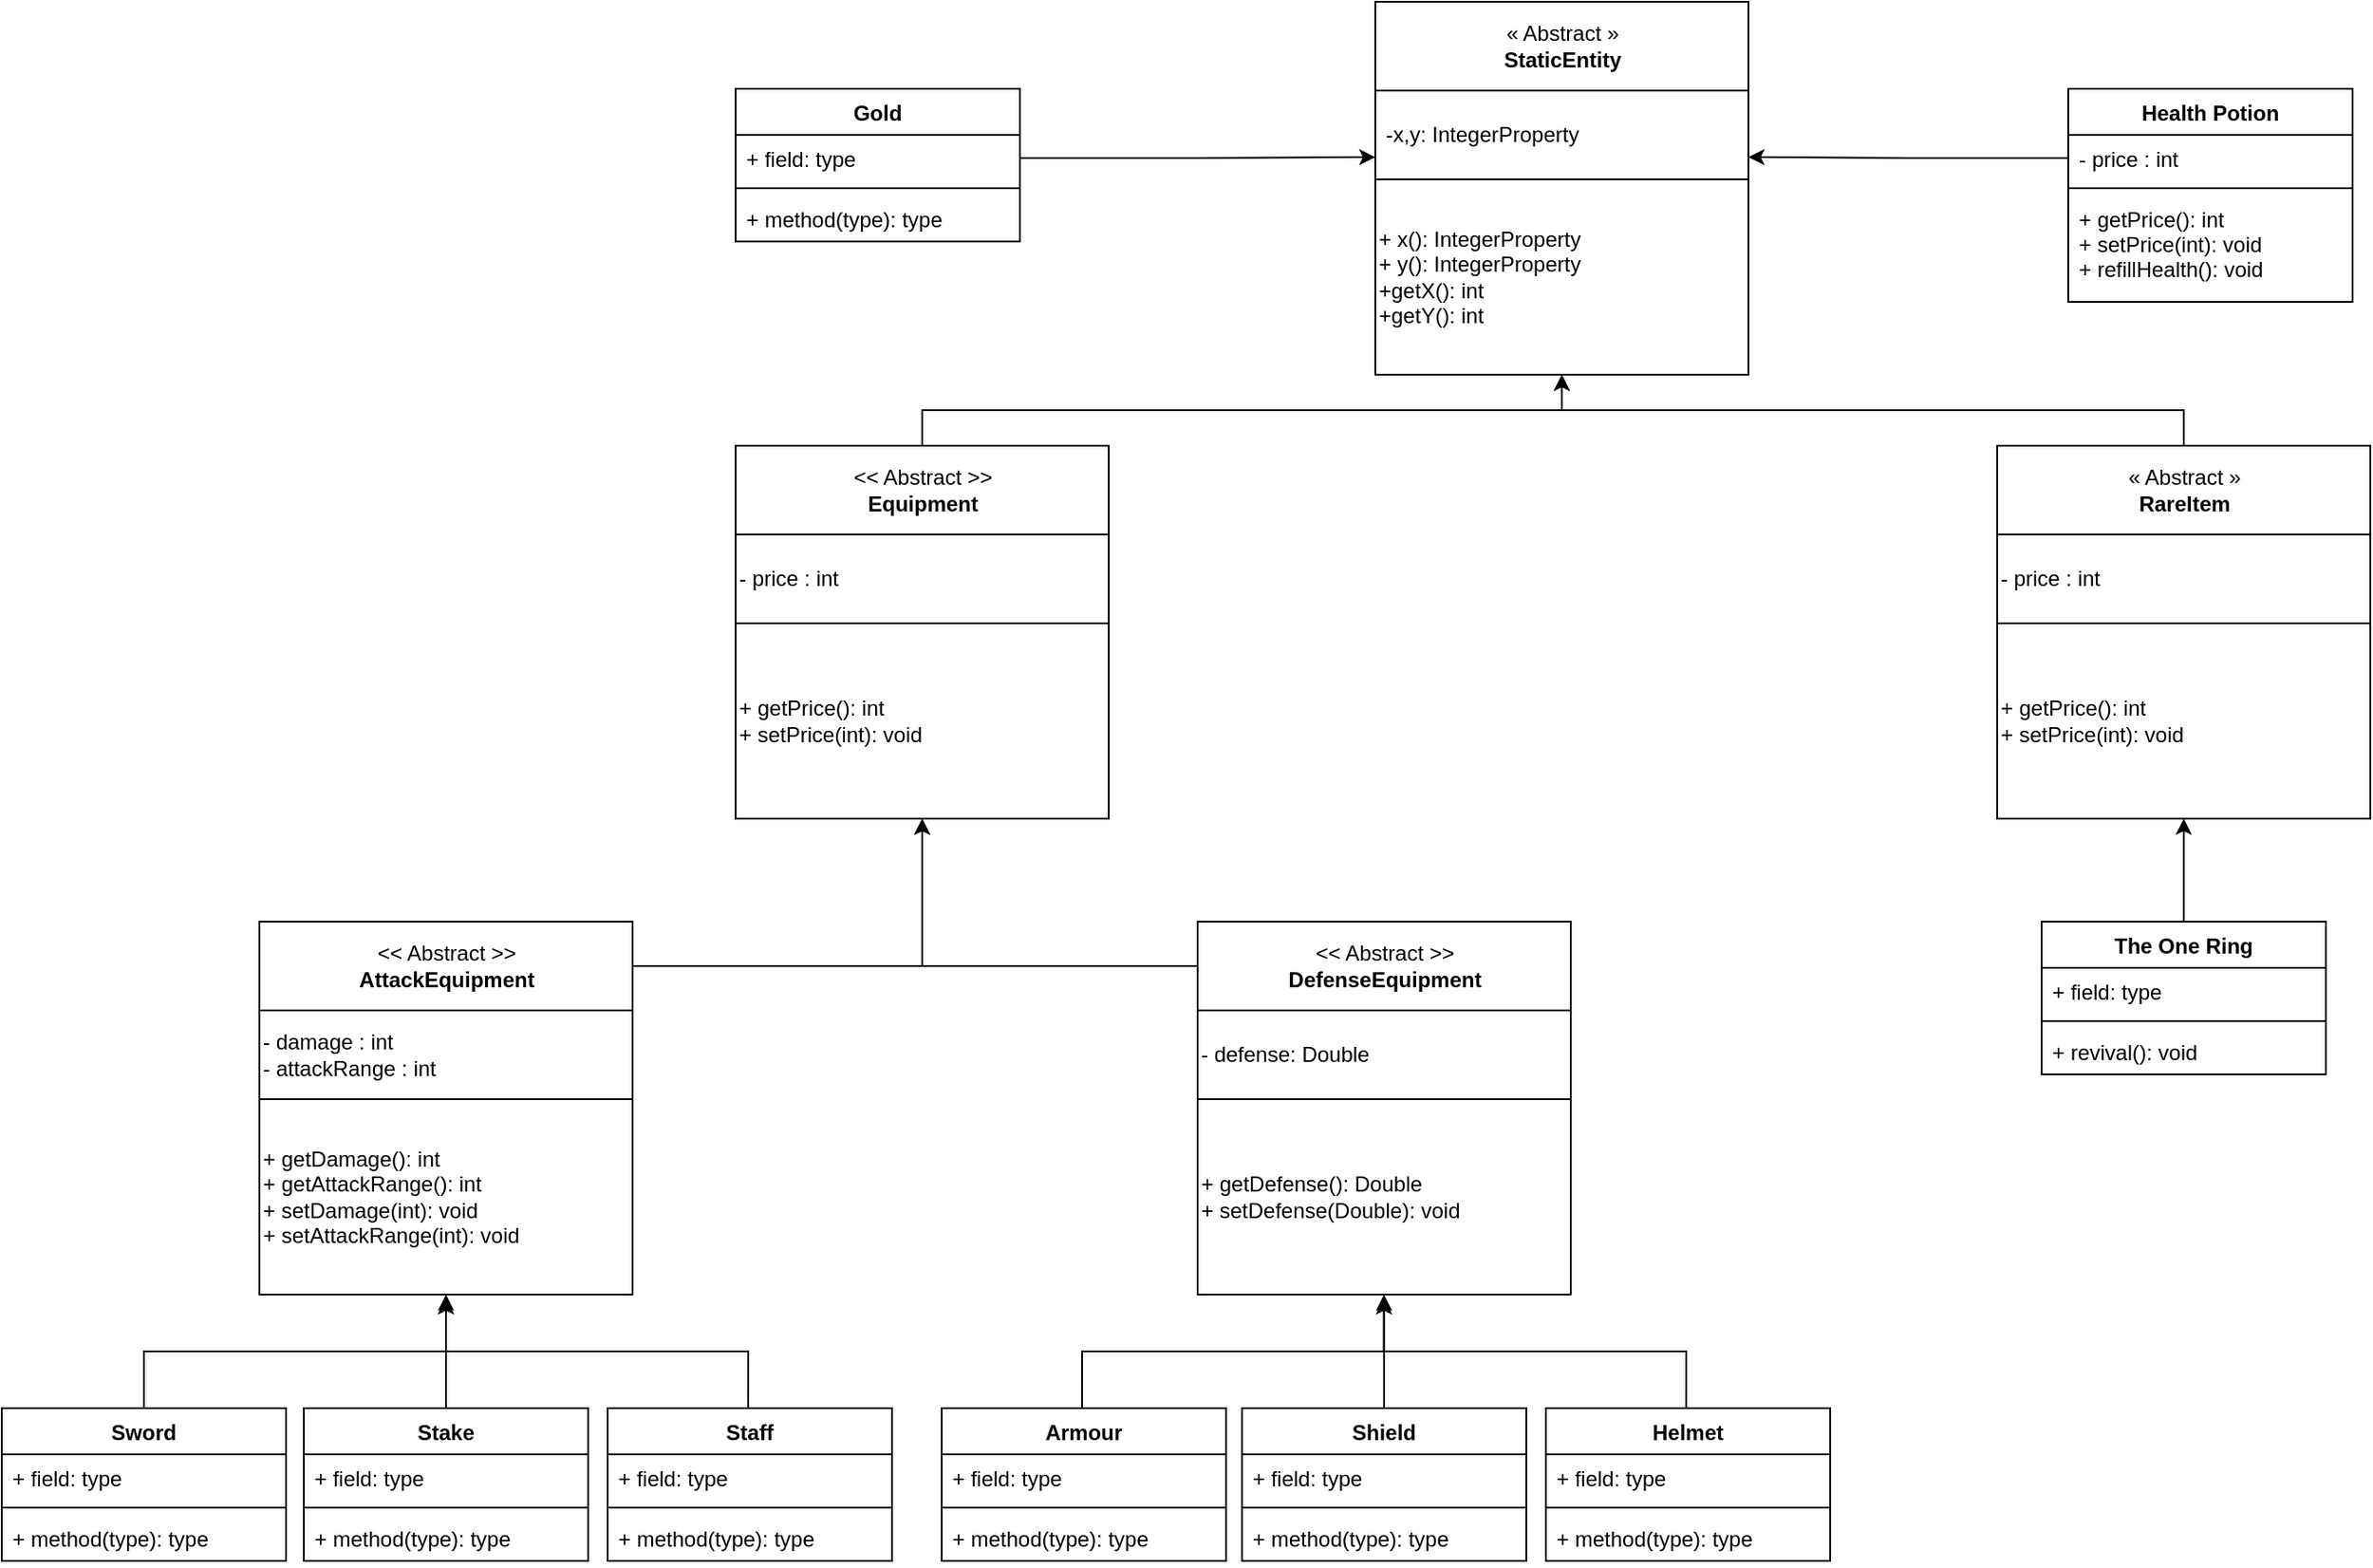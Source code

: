 <mxfile version="14.8.4" type="device"><diagram name="Page-1" id="c4acf3e9-155e-7222-9cf6-157b1a14988f"><mxGraphModel dx="2617" dy="1809" grid="1" gridSize="10" guides="1" tooltips="1" connect="1" arrows="1" fold="1" page="1" pageScale="1" pageWidth="850" pageHeight="1100" background="none" math="0" shadow="0"><root><mxCell id="0"/><mxCell id="1" parent="0"/><mxCell id="AQJXb_UL_zwN-5Pr5uHg-2" value="« Abstract »&lt;br&gt;&lt;b&gt;StaticEntity&lt;/b&gt;" style="html=1;movable=1;resizable=1;rotatable=1;deletable=1;editable=1;connectable=1;" parent="1" vertex="1"><mxGeometry x="630" y="-1040" width="210" height="50" as="geometry"/></mxCell><mxCell id="AQJXb_UL_zwN-5Pr5uHg-22" value="Armour" style="swimlane;fontStyle=1;align=center;verticalAlign=top;childLayout=stackLayout;horizontal=1;startSize=26;horizontalStack=0;resizeParent=1;resizeParentMax=0;resizeLast=0;collapsible=1;marginBottom=0;" parent="1" vertex="1"><mxGeometry x="386" y="-248" width="160" height="86" as="geometry"/></mxCell><mxCell id="AQJXb_UL_zwN-5Pr5uHg-23" value="+ field: type" style="text;strokeColor=none;fillColor=none;align=left;verticalAlign=top;spacingLeft=4;spacingRight=4;overflow=hidden;rotatable=0;points=[[0,0.5],[1,0.5]];portConstraint=eastwest;" parent="AQJXb_UL_zwN-5Pr5uHg-22" vertex="1"><mxGeometry y="26" width="160" height="26" as="geometry"/></mxCell><mxCell id="AQJXb_UL_zwN-5Pr5uHg-24" value="" style="line;strokeWidth=1;fillColor=none;align=left;verticalAlign=middle;spacingTop=-1;spacingLeft=3;spacingRight=3;rotatable=0;labelPosition=right;points=[];portConstraint=eastwest;" parent="AQJXb_UL_zwN-5Pr5uHg-22" vertex="1"><mxGeometry y="52" width="160" height="8" as="geometry"/></mxCell><mxCell id="AQJXb_UL_zwN-5Pr5uHg-25" value="+ method(type): type" style="text;strokeColor=none;fillColor=none;align=left;verticalAlign=top;spacingLeft=4;spacingRight=4;overflow=hidden;rotatable=0;points=[[0,0.5],[1,0.5]];portConstraint=eastwest;" parent="AQJXb_UL_zwN-5Pr5uHg-22" vertex="1"><mxGeometry y="60" width="160" height="26" as="geometry"/></mxCell><mxCell id="AQJXb_UL_zwN-5Pr5uHg-30" value="Helmet" style="swimlane;fontStyle=1;align=center;verticalAlign=top;childLayout=stackLayout;horizontal=1;startSize=26;horizontalStack=0;resizeParent=1;resizeParentMax=0;resizeLast=0;collapsible=1;marginBottom=0;" parent="1" vertex="1"><mxGeometry x="726" y="-248" width="160" height="86" as="geometry"/></mxCell><mxCell id="AQJXb_UL_zwN-5Pr5uHg-31" value="+ field: type" style="text;strokeColor=none;fillColor=none;align=left;verticalAlign=top;spacingLeft=4;spacingRight=4;overflow=hidden;rotatable=0;points=[[0,0.5],[1,0.5]];portConstraint=eastwest;" parent="AQJXb_UL_zwN-5Pr5uHg-30" vertex="1"><mxGeometry y="26" width="160" height="26" as="geometry"/></mxCell><mxCell id="AQJXb_UL_zwN-5Pr5uHg-32" value="" style="line;strokeWidth=1;fillColor=none;align=left;verticalAlign=middle;spacingTop=-1;spacingLeft=3;spacingRight=3;rotatable=0;labelPosition=right;points=[];portConstraint=eastwest;" parent="AQJXb_UL_zwN-5Pr5uHg-30" vertex="1"><mxGeometry y="52" width="160" height="8" as="geometry"/></mxCell><mxCell id="AQJXb_UL_zwN-5Pr5uHg-33" value="+ method(type): type" style="text;strokeColor=none;fillColor=none;align=left;verticalAlign=top;spacingLeft=4;spacingRight=4;overflow=hidden;rotatable=0;points=[[0,0.5],[1,0.5]];portConstraint=eastwest;" parent="AQJXb_UL_zwN-5Pr5uHg-30" vertex="1"><mxGeometry y="60" width="160" height="26" as="geometry"/></mxCell><mxCell id="yLn_9MlNCul11C_GweQB-36" value="" style="edgeStyle=orthogonalEdgeStyle;rounded=0;orthogonalLoop=1;jettySize=auto;html=1;" edge="1" parent="1" source="AQJXb_UL_zwN-5Pr5uHg-42" target="yLn_9MlNCul11C_GweQB-15"><mxGeometry relative="1" as="geometry"/></mxCell><mxCell id="AQJXb_UL_zwN-5Pr5uHg-42" value="Stake" style="swimlane;fontStyle=1;align=center;verticalAlign=top;childLayout=stackLayout;horizontal=1;startSize=26;horizontalStack=0;resizeParent=1;resizeParentMax=0;resizeLast=0;collapsible=1;marginBottom=0;" parent="1" vertex="1"><mxGeometry x="27" y="-248" width="160" height="86" as="geometry"/></mxCell><mxCell id="AQJXb_UL_zwN-5Pr5uHg-43" value="+ field: type" style="text;strokeColor=none;fillColor=none;align=left;verticalAlign=top;spacingLeft=4;spacingRight=4;overflow=hidden;rotatable=0;points=[[0,0.5],[1,0.5]];portConstraint=eastwest;" parent="AQJXb_UL_zwN-5Pr5uHg-42" vertex="1"><mxGeometry y="26" width="160" height="26" as="geometry"/></mxCell><mxCell id="AQJXb_UL_zwN-5Pr5uHg-44" value="" style="line;strokeWidth=1;fillColor=none;align=left;verticalAlign=middle;spacingTop=-1;spacingLeft=3;spacingRight=3;rotatable=0;labelPosition=right;points=[];portConstraint=eastwest;" parent="AQJXb_UL_zwN-5Pr5uHg-42" vertex="1"><mxGeometry y="52" width="160" height="8" as="geometry"/></mxCell><mxCell id="AQJXb_UL_zwN-5Pr5uHg-45" value="+ method(type): type" style="text;strokeColor=none;fillColor=none;align=left;verticalAlign=top;spacingLeft=4;spacingRight=4;overflow=hidden;rotatable=0;points=[[0,0.5],[1,0.5]];portConstraint=eastwest;" parent="AQJXb_UL_zwN-5Pr5uHg-42" vertex="1"><mxGeometry y="60" width="160" height="26" as="geometry"/></mxCell><mxCell id="yLn_9MlNCul11C_GweQB-34" value="" style="edgeStyle=orthogonalEdgeStyle;rounded=0;orthogonalLoop=1;jettySize=auto;html=1;" edge="1" parent="1" source="AQJXb_UL_zwN-5Pr5uHg-46"><mxGeometry relative="1" as="geometry"><mxPoint x="107" y="-310" as="targetPoint"/><Array as="points"><mxPoint x="-63" y="-280"/><mxPoint x="107" y="-280"/><mxPoint x="107" y="-310"/></Array></mxGeometry></mxCell><mxCell id="AQJXb_UL_zwN-5Pr5uHg-46" value="Sword" style="swimlane;fontStyle=1;align=center;verticalAlign=top;childLayout=stackLayout;horizontal=1;startSize=26;horizontalStack=0;resizeParent=1;resizeParentMax=0;resizeLast=0;collapsible=1;marginBottom=0;" parent="1" vertex="1"><mxGeometry x="-143" y="-248" width="160" height="86" as="geometry"/></mxCell><mxCell id="AQJXb_UL_zwN-5Pr5uHg-47" value="+ field: type" style="text;strokeColor=none;fillColor=none;align=left;verticalAlign=top;spacingLeft=4;spacingRight=4;overflow=hidden;rotatable=0;points=[[0,0.5],[1,0.5]];portConstraint=eastwest;" parent="AQJXb_UL_zwN-5Pr5uHg-46" vertex="1"><mxGeometry y="26" width="160" height="26" as="geometry"/></mxCell><mxCell id="AQJXb_UL_zwN-5Pr5uHg-48" value="" style="line;strokeWidth=1;fillColor=none;align=left;verticalAlign=middle;spacingTop=-1;spacingLeft=3;spacingRight=3;rotatable=0;labelPosition=right;points=[];portConstraint=eastwest;" parent="AQJXb_UL_zwN-5Pr5uHg-46" vertex="1"><mxGeometry y="52" width="160" height="8" as="geometry"/></mxCell><mxCell id="AQJXb_UL_zwN-5Pr5uHg-49" value="+ method(type): type" style="text;strokeColor=none;fillColor=none;align=left;verticalAlign=top;spacingLeft=4;spacingRight=4;overflow=hidden;rotatable=0;points=[[0,0.5],[1,0.5]];portConstraint=eastwest;" parent="AQJXb_UL_zwN-5Pr5uHg-46" vertex="1"><mxGeometry y="60" width="160" height="26" as="geometry"/></mxCell><mxCell id="yLn_9MlNCul11C_GweQB-37" style="edgeStyle=orthogonalEdgeStyle;rounded=0;orthogonalLoop=1;jettySize=auto;html=1;" edge="1" parent="1"><mxGeometry relative="1" as="geometry"><mxPoint x="107" y="-310.0" as="targetPoint"/><mxPoint x="277.059" y="-248" as="sourcePoint"/><Array as="points"><mxPoint x="277" y="-280"/><mxPoint x="107" y="-280"/></Array></mxGeometry></mxCell><mxCell id="yLn_9MlNCul11C_GweQB-3" value="&lt;p style=&quot;margin: 0px 0px 0px 4px&quot;&gt;-x,y: IntegerProperty&lt;/p&gt;" style="html=1;movable=1;resizable=1;rotatable=1;deletable=1;editable=1;connectable=1;align=left;" vertex="1" parent="1"><mxGeometry x="630" y="-990" width="210" height="50" as="geometry"/></mxCell><object label="+ x(): IntegerProperty&lt;br&gt;+ y(): IntegerProperty&lt;br&gt;+getX(): int&lt;br&gt;+getY(): int" id="yLn_9MlNCul11C_GweQB-4"><mxCell style="html=1;movable=1;resizable=1;rotatable=1;deletable=1;editable=1;connectable=1;align=left;" vertex="1" parent="1"><mxGeometry x="630" y="-940" width="210" height="110" as="geometry"/></mxCell></object><mxCell id="yLn_9MlNCul11C_GweQB-67" style="edgeStyle=orthogonalEdgeStyle;rounded=0;orthogonalLoop=1;jettySize=auto;html=1;exitX=0.5;exitY=0;exitDx=0;exitDy=0;entryX=0.5;entryY=1;entryDx=0;entryDy=0;" edge="1" parent="1" source="yLn_9MlNCul11C_GweQB-10" target="yLn_9MlNCul11C_GweQB-4"><mxGeometry relative="1" as="geometry"/></mxCell><mxCell id="yLn_9MlNCul11C_GweQB-10" value="&amp;lt;&amp;lt; Abstract &amp;gt;&amp;gt;&lt;br&gt;&lt;b&gt;Equipment&lt;/b&gt;" style="html=1;movable=1;resizable=1;rotatable=1;deletable=1;editable=1;connectable=1;" vertex="1" parent="1"><mxGeometry x="270" y="-790" width="210" height="50" as="geometry"/></mxCell><mxCell id="yLn_9MlNCul11C_GweQB-11" value="&lt;span style=&quot;&quot;&gt;- price : int&lt;/span&gt;" style="html=1;movable=1;resizable=1;rotatable=1;deletable=1;editable=1;connectable=1;align=left;" vertex="1" parent="1"><mxGeometry x="270" y="-740" width="210" height="50" as="geometry"/></mxCell><object label="+ getPrice(): int&lt;br&gt;+ setPrice(int): void" id="yLn_9MlNCul11C_GweQB-12"><mxCell style="html=1;movable=1;resizable=1;rotatable=1;deletable=1;editable=1;connectable=1;align=left;" vertex="1" parent="1"><mxGeometry x="270" y="-690" width="210" height="110" as="geometry"/></mxCell></object><mxCell id="yLn_9MlNCul11C_GweQB-49" style="edgeStyle=orthogonalEdgeStyle;rounded=0;orthogonalLoop=1;jettySize=auto;html=1;entryX=0.5;entryY=1;entryDx=0;entryDy=0;" edge="1" parent="1" source="yLn_9MlNCul11C_GweQB-13" target="yLn_9MlNCul11C_GweQB-12"><mxGeometry relative="1" as="geometry"><mxPoint x="370" y="-570.0" as="targetPoint"/></mxGeometry></mxCell><mxCell id="yLn_9MlNCul11C_GweQB-13" value="&amp;lt;&amp;lt; Abstract &amp;gt;&amp;gt;&lt;br&gt;&lt;b&gt;AttackEquipment&lt;/b&gt;" style="html=1;movable=1;resizable=1;rotatable=1;deletable=1;editable=1;connectable=1;" vertex="1" parent="1"><mxGeometry x="2" y="-522" width="210" height="50" as="geometry"/></mxCell><mxCell id="yLn_9MlNCul11C_GweQB-14" value="&lt;span&gt;- damage : int&lt;br&gt;- attackRange : int&lt;br&gt;&lt;/span&gt;" style="html=1;movable=1;resizable=1;rotatable=1;deletable=1;editable=1;connectable=1;align=left;" vertex="1" parent="1"><mxGeometry x="2" y="-472" width="210" height="50" as="geometry"/></mxCell><object label="+ getDamage(): int&lt;br&gt;+ getAttackRange(): int&lt;br&gt;+ setDamage(int): void&lt;br&gt;+ setAttackRange(int): void" id="yLn_9MlNCul11C_GweQB-15"><mxCell style="html=1;movable=1;resizable=1;rotatable=1;deletable=1;editable=1;connectable=1;align=left;" vertex="1" parent="1"><mxGeometry x="2" y="-422" width="210" height="110" as="geometry"/></mxCell></object><mxCell id="yLn_9MlNCul11C_GweQB-50" style="edgeStyle=orthogonalEdgeStyle;rounded=0;orthogonalLoop=1;jettySize=auto;html=1;entryX=0.5;entryY=1;entryDx=0;entryDy=0;" edge="1" parent="1" source="yLn_9MlNCul11C_GweQB-16" target="yLn_9MlNCul11C_GweQB-12"><mxGeometry relative="1" as="geometry"/></mxCell><mxCell id="yLn_9MlNCul11C_GweQB-16" value="&amp;lt;&amp;lt; Abstract &amp;gt;&amp;gt;&lt;br&gt;&lt;b&gt;DefenseEquipment&lt;/b&gt;" style="html=1;movable=1;resizable=1;rotatable=1;deletable=1;editable=1;connectable=1;" vertex="1" parent="1"><mxGeometry x="530" y="-522" width="210" height="50" as="geometry"/></mxCell><mxCell id="yLn_9MlNCul11C_GweQB-17" value="&lt;span&gt;- defense: Double&lt;/span&gt;" style="html=1;movable=1;resizable=1;rotatable=1;deletable=1;editable=1;connectable=1;align=left;" vertex="1" parent="1"><mxGeometry x="530" y="-472" width="210" height="50" as="geometry"/></mxCell><object label="+ getDefense(): Double&lt;br&gt;+ setDefense(Double): void" id="yLn_9MlNCul11C_GweQB-18"><mxCell style="html=1;movable=1;resizable=1;rotatable=1;deletable=1;editable=1;connectable=1;align=left;" vertex="1" parent="1"><mxGeometry x="530" y="-422" width="210" height="110" as="geometry"/></mxCell></object><mxCell id="yLn_9MlNCul11C_GweQB-69" style="edgeStyle=orthogonalEdgeStyle;rounded=0;orthogonalLoop=1;jettySize=auto;html=1;exitX=0.5;exitY=0;exitDx=0;exitDy=0;entryX=0.5;entryY=1;entryDx=0;entryDy=0;" edge="1" parent="1" source="yLn_9MlNCul11C_GweQB-27" target="yLn_9MlNCul11C_GweQB-4"><mxGeometry relative="1" as="geometry"/></mxCell><mxCell id="yLn_9MlNCul11C_GweQB-27" value="« Abstract »&lt;br&gt;&lt;b&gt;RareItem&lt;/b&gt;" style="html=1;movable=1;resizable=1;rotatable=1;deletable=1;editable=1;connectable=1;" vertex="1" parent="1"><mxGeometry x="980" y="-790" width="210" height="50" as="geometry"/></mxCell><mxCell id="yLn_9MlNCul11C_GweQB-28" value="- price : int" style="html=1;movable=1;resizable=1;rotatable=1;deletable=1;editable=1;connectable=1;align=left;" vertex="1" parent="1"><mxGeometry x="980" y="-740" width="210" height="50" as="geometry"/></mxCell><object label="+ getPrice(): int&lt;br&gt;+ setPrice(int): void" id="yLn_9MlNCul11C_GweQB-29"><mxCell style="html=1;movable=1;resizable=1;rotatable=1;deletable=1;editable=1;connectable=1;align=left;" vertex="1" parent="1"><mxGeometry x="980" y="-690" width="210" height="110" as="geometry"/></mxCell></object><mxCell id="yLn_9MlNCul11C_GweQB-38" value="" style="edgeStyle=orthogonalEdgeStyle;rounded=0;orthogonalLoop=1;jettySize=auto;html=1;" edge="1" parent="1"><mxGeometry relative="1" as="geometry"><mxPoint x="634.91" y="-248" as="sourcePoint"/><mxPoint x="634.91" y="-312" as="targetPoint"/></mxGeometry></mxCell><mxCell id="yLn_9MlNCul11C_GweQB-39" value="" style="edgeStyle=orthogonalEdgeStyle;rounded=0;orthogonalLoop=1;jettySize=auto;html=1;" edge="1" parent="1"><mxGeometry relative="1" as="geometry"><mxPoint x="464.969" y="-248" as="sourcePoint"/><mxPoint x="634.91" y="-310.0" as="targetPoint"/><Array as="points"><mxPoint x="464.91" y="-280"/><mxPoint x="634.91" y="-280"/><mxPoint x="634.91" y="-310"/></Array></mxGeometry></mxCell><mxCell id="yLn_9MlNCul11C_GweQB-40" style="edgeStyle=orthogonalEdgeStyle;rounded=0;orthogonalLoop=1;jettySize=auto;html=1;" edge="1" parent="1"><mxGeometry relative="1" as="geometry"><mxPoint x="634.91" y="-310.0" as="targetPoint"/><mxPoint x="804.969" y="-248" as="sourcePoint"/><Array as="points"><mxPoint x="804.91" y="-280"/><mxPoint x="634.91" y="-280"/></Array></mxGeometry></mxCell><mxCell id="yLn_9MlNCul11C_GweQB-41" value="Shield" style="swimlane;fontStyle=1;align=center;verticalAlign=top;childLayout=stackLayout;horizontal=1;startSize=26;horizontalStack=0;resizeParent=1;resizeParentMax=0;resizeLast=0;collapsible=1;marginBottom=0;" vertex="1" parent="1"><mxGeometry x="555" y="-248" width="160" height="86" as="geometry"/></mxCell><mxCell id="yLn_9MlNCul11C_GweQB-42" value="+ field: type" style="text;strokeColor=none;fillColor=none;align=left;verticalAlign=top;spacingLeft=4;spacingRight=4;overflow=hidden;rotatable=0;points=[[0,0.5],[1,0.5]];portConstraint=eastwest;" vertex="1" parent="yLn_9MlNCul11C_GweQB-41"><mxGeometry y="26" width="160" height="26" as="geometry"/></mxCell><mxCell id="yLn_9MlNCul11C_GweQB-43" value="" style="line;strokeWidth=1;fillColor=none;align=left;verticalAlign=middle;spacingTop=-1;spacingLeft=3;spacingRight=3;rotatable=0;labelPosition=right;points=[];portConstraint=eastwest;" vertex="1" parent="yLn_9MlNCul11C_GweQB-41"><mxGeometry y="52" width="160" height="8" as="geometry"/></mxCell><mxCell id="yLn_9MlNCul11C_GweQB-44" value="+ method(type): type" style="text;strokeColor=none;fillColor=none;align=left;verticalAlign=top;spacingLeft=4;spacingRight=4;overflow=hidden;rotatable=0;points=[[0,0.5],[1,0.5]];portConstraint=eastwest;" vertex="1" parent="yLn_9MlNCul11C_GweQB-41"><mxGeometry y="60" width="160" height="26" as="geometry"/></mxCell><mxCell id="yLn_9MlNCul11C_GweQB-45" value="Staff" style="swimlane;fontStyle=1;align=center;verticalAlign=top;childLayout=stackLayout;horizontal=1;startSize=26;horizontalStack=0;resizeParent=1;resizeParentMax=0;resizeLast=0;collapsible=1;marginBottom=0;" vertex="1" parent="1"><mxGeometry x="198" y="-248" width="160" height="86" as="geometry"/></mxCell><mxCell id="yLn_9MlNCul11C_GweQB-46" value="+ field: type" style="text;strokeColor=none;fillColor=none;align=left;verticalAlign=top;spacingLeft=4;spacingRight=4;overflow=hidden;rotatable=0;points=[[0,0.5],[1,0.5]];portConstraint=eastwest;" vertex="1" parent="yLn_9MlNCul11C_GweQB-45"><mxGeometry y="26" width="160" height="26" as="geometry"/></mxCell><mxCell id="yLn_9MlNCul11C_GweQB-47" value="" style="line;strokeWidth=1;fillColor=none;align=left;verticalAlign=middle;spacingTop=-1;spacingLeft=3;spacingRight=3;rotatable=0;labelPosition=right;points=[];portConstraint=eastwest;" vertex="1" parent="yLn_9MlNCul11C_GweQB-45"><mxGeometry y="52" width="160" height="8" as="geometry"/></mxCell><mxCell id="yLn_9MlNCul11C_GweQB-48" value="+ method(type): type" style="text;strokeColor=none;fillColor=none;align=left;verticalAlign=top;spacingLeft=4;spacingRight=4;overflow=hidden;rotatable=0;points=[[0,0.5],[1,0.5]];portConstraint=eastwest;" vertex="1" parent="yLn_9MlNCul11C_GweQB-45"><mxGeometry y="60" width="160" height="26" as="geometry"/></mxCell><mxCell id="yLn_9MlNCul11C_GweQB-58" style="edgeStyle=orthogonalEdgeStyle;rounded=0;orthogonalLoop=1;jettySize=auto;html=1;entryX=0.5;entryY=1;entryDx=0;entryDy=0;" edge="1" parent="1" source="yLn_9MlNCul11C_GweQB-54" target="yLn_9MlNCul11C_GweQB-29"><mxGeometry relative="1" as="geometry"/></mxCell><mxCell id="yLn_9MlNCul11C_GweQB-54" value="The One Ring" style="swimlane;fontStyle=1;align=center;verticalAlign=top;childLayout=stackLayout;horizontal=1;startSize=26;horizontalStack=0;resizeParent=1;resizeParentMax=0;resizeLast=0;collapsible=1;marginBottom=0;" vertex="1" parent="1"><mxGeometry x="1005" y="-522" width="160" height="86" as="geometry"/></mxCell><mxCell id="yLn_9MlNCul11C_GweQB-55" value="+ field: type" style="text;strokeColor=none;fillColor=none;align=left;verticalAlign=top;spacingLeft=4;spacingRight=4;overflow=hidden;rotatable=0;points=[[0,0.5],[1,0.5]];portConstraint=eastwest;" vertex="1" parent="yLn_9MlNCul11C_GweQB-54"><mxGeometry y="26" width="160" height="26" as="geometry"/></mxCell><mxCell id="yLn_9MlNCul11C_GweQB-56" value="" style="line;strokeWidth=1;fillColor=none;align=left;verticalAlign=middle;spacingTop=-1;spacingLeft=3;spacingRight=3;rotatable=0;labelPosition=right;points=[];portConstraint=eastwest;" vertex="1" parent="yLn_9MlNCul11C_GweQB-54"><mxGeometry y="52" width="160" height="8" as="geometry"/></mxCell><mxCell id="yLn_9MlNCul11C_GweQB-57" value="+ revival(): void" style="text;strokeColor=none;fillColor=none;align=left;verticalAlign=top;spacingLeft=4;spacingRight=4;overflow=hidden;rotatable=0;points=[[0,0.5],[1,0.5]];portConstraint=eastwest;" vertex="1" parent="yLn_9MlNCul11C_GweQB-54"><mxGeometry y="60" width="160" height="26" as="geometry"/></mxCell><mxCell id="yLn_9MlNCul11C_GweQB-63" value="Gold" style="swimlane;fontStyle=1;align=center;verticalAlign=top;childLayout=stackLayout;horizontal=1;startSize=26;horizontalStack=0;resizeParent=1;resizeParentMax=0;resizeLast=0;collapsible=1;marginBottom=0;" vertex="1" parent="1"><mxGeometry x="270" y="-991" width="160" height="86" as="geometry"/></mxCell><mxCell id="yLn_9MlNCul11C_GweQB-64" value="+ field: type" style="text;strokeColor=none;fillColor=none;align=left;verticalAlign=top;spacingLeft=4;spacingRight=4;overflow=hidden;rotatable=0;points=[[0,0.5],[1,0.5]];portConstraint=eastwest;" vertex="1" parent="yLn_9MlNCul11C_GweQB-63"><mxGeometry y="26" width="160" height="26" as="geometry"/></mxCell><mxCell id="yLn_9MlNCul11C_GweQB-65" value="" style="line;strokeWidth=1;fillColor=none;align=left;verticalAlign=middle;spacingTop=-1;spacingLeft=3;spacingRight=3;rotatable=0;labelPosition=right;points=[];portConstraint=eastwest;" vertex="1" parent="yLn_9MlNCul11C_GweQB-63"><mxGeometry y="52" width="160" height="8" as="geometry"/></mxCell><mxCell id="yLn_9MlNCul11C_GweQB-66" value="+ method(type): type" style="text;strokeColor=none;fillColor=none;align=left;verticalAlign=top;spacingLeft=4;spacingRight=4;overflow=hidden;rotatable=0;points=[[0,0.5],[1,0.5]];portConstraint=eastwest;" vertex="1" parent="yLn_9MlNCul11C_GweQB-63"><mxGeometry y="60" width="160" height="26" as="geometry"/></mxCell><mxCell id="yLn_9MlNCul11C_GweQB-70" value="Health Potion" style="swimlane;fontStyle=1;align=center;verticalAlign=top;childLayout=stackLayout;horizontal=1;startSize=26;horizontalStack=0;resizeParent=1;resizeParentMax=0;resizeLast=0;collapsible=1;marginBottom=0;" vertex="1" parent="1"><mxGeometry x="1020" y="-991" width="160" height="120" as="geometry"/></mxCell><mxCell id="yLn_9MlNCul11C_GweQB-71" value="- price : int" style="text;strokeColor=none;fillColor=none;align=left;verticalAlign=top;spacingLeft=4;spacingRight=4;overflow=hidden;rotatable=0;points=[[0,0.5],[1,0.5]];portConstraint=eastwest;" vertex="1" parent="yLn_9MlNCul11C_GweQB-70"><mxGeometry y="26" width="160" height="26" as="geometry"/></mxCell><mxCell id="yLn_9MlNCul11C_GweQB-72" value="" style="line;strokeWidth=1;fillColor=none;align=left;verticalAlign=middle;spacingTop=-1;spacingLeft=3;spacingRight=3;rotatable=0;labelPosition=right;points=[];portConstraint=eastwest;" vertex="1" parent="yLn_9MlNCul11C_GweQB-70"><mxGeometry y="52" width="160" height="8" as="geometry"/></mxCell><mxCell id="yLn_9MlNCul11C_GweQB-73" value="+ getPrice(): int&#10;+ setPrice(int): void&#10;+ refillHealth(): void" style="text;strokeColor=none;fillColor=none;align=left;verticalAlign=top;spacingLeft=4;spacingRight=4;overflow=hidden;rotatable=0;points=[[0,0.5],[1,0.5]];portConstraint=eastwest;" vertex="1" parent="yLn_9MlNCul11C_GweQB-70"><mxGeometry y="60" width="160" height="60" as="geometry"/></mxCell><mxCell id="yLn_9MlNCul11C_GweQB-74" style="edgeStyle=orthogonalEdgeStyle;rounded=0;orthogonalLoop=1;jettySize=auto;html=1;exitX=1;exitY=0.5;exitDx=0;exitDy=0;entryX=0;entryY=0.75;entryDx=0;entryDy=0;" edge="1" parent="1" source="yLn_9MlNCul11C_GweQB-64" target="yLn_9MlNCul11C_GweQB-3"><mxGeometry relative="1" as="geometry"/></mxCell><mxCell id="yLn_9MlNCul11C_GweQB-75" style="edgeStyle=orthogonalEdgeStyle;rounded=0;orthogonalLoop=1;jettySize=auto;html=1;exitX=0;exitY=0.5;exitDx=0;exitDy=0;entryX=1;entryY=0.75;entryDx=0;entryDy=0;" edge="1" parent="1" source="yLn_9MlNCul11C_GweQB-71" target="yLn_9MlNCul11C_GweQB-3"><mxGeometry relative="1" as="geometry"/></mxCell></root></mxGraphModel></diagram></mxfile>